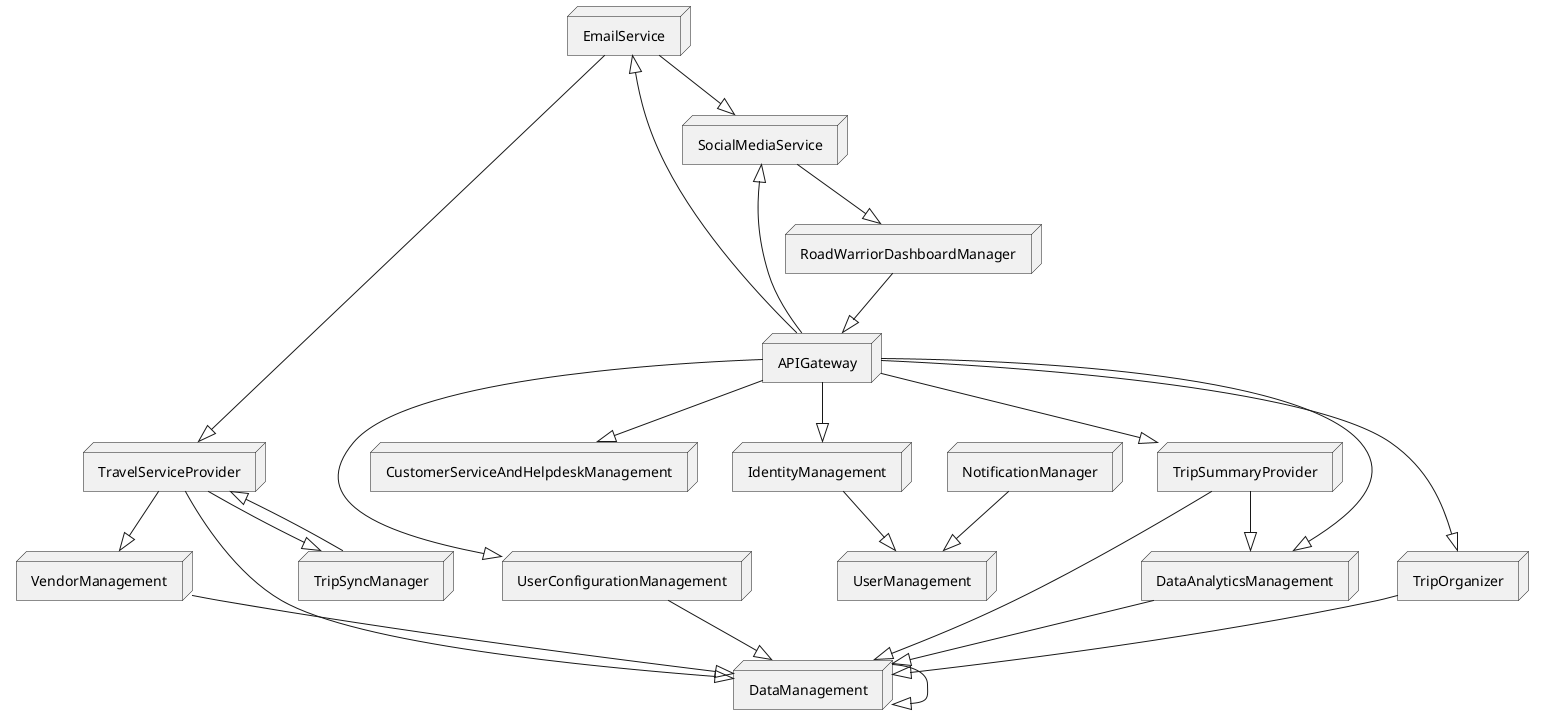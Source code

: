 @startuml subsysteminteraction
skinparam nodeStyle awesome

allow_mixing

node EmailService
node TravelServiceProvider
node TripOrganizer
node RoadWarriorDashboardManager
node DataAnalyticsManagement
node TripSummaryProvider
node VendorManagement
node IdentityManagement
node SocialMediaService
node UserConfigurationManagement
node DataManagement
node TripSyncManager
node NotificationManager
node UserManagement
node APIGateway
node CustomerServiceAndHelpdeskManagement

RoadWarriorDashboardManager --|> APIGateway
APIGateway --|> EmailService
APIGateway --|> TripOrganizer
APIGateway --|> DataAnalyticsManagement
APIGateway --|> TripSummaryProvider
APIGateway --|> SocialMediaService
APIGateway --|> UserConfigurationManagement
EmailService --|> TravelServiceProvider
EmailService --|> SocialMediaService
TravelServiceProvider --|> DataManagement
TravelServiceProvider --|> VendorManagement
TravelServiceProvider --|> TripSyncManager
TripOrganizer --|> DataManagement
DataAnalyticsManagement --|> DataManagement
TripSummaryProvider --|> DataAnalyticsManagement
TripSummaryProvider --|> DataManagement
VendorManagement --|> DataManagement
APIGateway --|> IdentityManagement
IdentityManagement --|> UserManagement
SocialMediaService --|> RoadWarriorDashboardManager
UserConfigurationManagement --|> DataManagement
DataManagement --|> DataManagement
TripSyncManager --|> TravelServiceProvider
NotificationManager --|> UserManagement
APIGateway --|> CustomerServiceAndHelpdeskManagement

@enduml
